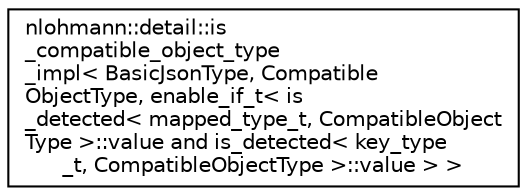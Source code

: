 digraph "Graphical Class Hierarchy"
{
 // LATEX_PDF_SIZE
  edge [fontname="Helvetica",fontsize="10",labelfontname="Helvetica",labelfontsize="10"];
  node [fontname="Helvetica",fontsize="10",shape=record];
  rankdir="LR";
  Node0 [label="nlohmann::detail::is\l_compatible_object_type\l_impl\< BasicJsonType, Compatible\lObjectType, enable_if_t\< is\l_detected\< mapped_type_t, CompatibleObject\lType \>::value and is_detected\< key_type\l_t, CompatibleObjectType \>::value \> \>",height=0.2,width=0.4,color="black", fillcolor="white", style="filled",URL="$structnlohmann_1_1detail_1_1is__compatible__object__type__impl_3_01BasicJsonType_00_01Compatible0bd988932da161d60568f9b7198a50d2.html",tooltip=" "];
}
